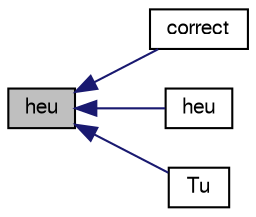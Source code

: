 digraph "heu"
{
  bgcolor="transparent";
  edge [fontname="FreeSans",fontsize="10",labelfontname="FreeSans",labelfontsize="10"];
  node [fontname="FreeSans",fontsize="10",shape=record];
  rankdir="LR";
  Node12 [label="heu",height=0.2,width=0.4,color="black", fillcolor="grey75", style="filled", fontcolor="black"];
  Node12 -> Node13 [dir="back",color="midnightblue",fontsize="10",style="solid",fontname="FreeSans"];
  Node13 [label="correct",height=0.2,width=0.4,color="black",URL="$a30170.html#a3ae44b28050c3aa494c1d8e18cf618c1",tooltip="Update properties. "];
  Node12 -> Node14 [dir="back",color="midnightblue",fontsize="10",style="solid",fontname="FreeSans"];
  Node14 [label="heu",height=0.2,width=0.4,color="black",URL="$a30170.html#ab24bed952477e2c77dc472552748e49e",tooltip="Unburnt gas enthalpy for cell-set [J/kg]. "];
  Node12 -> Node15 [dir="back",color="midnightblue",fontsize="10",style="solid",fontname="FreeSans"];
  Node15 [label="Tu",height=0.2,width=0.4,color="black",URL="$a30170.html#a48afef813a7c72ec4406f88e955a9cc9",tooltip="Unburnt gas temperature [K]. "];
}
